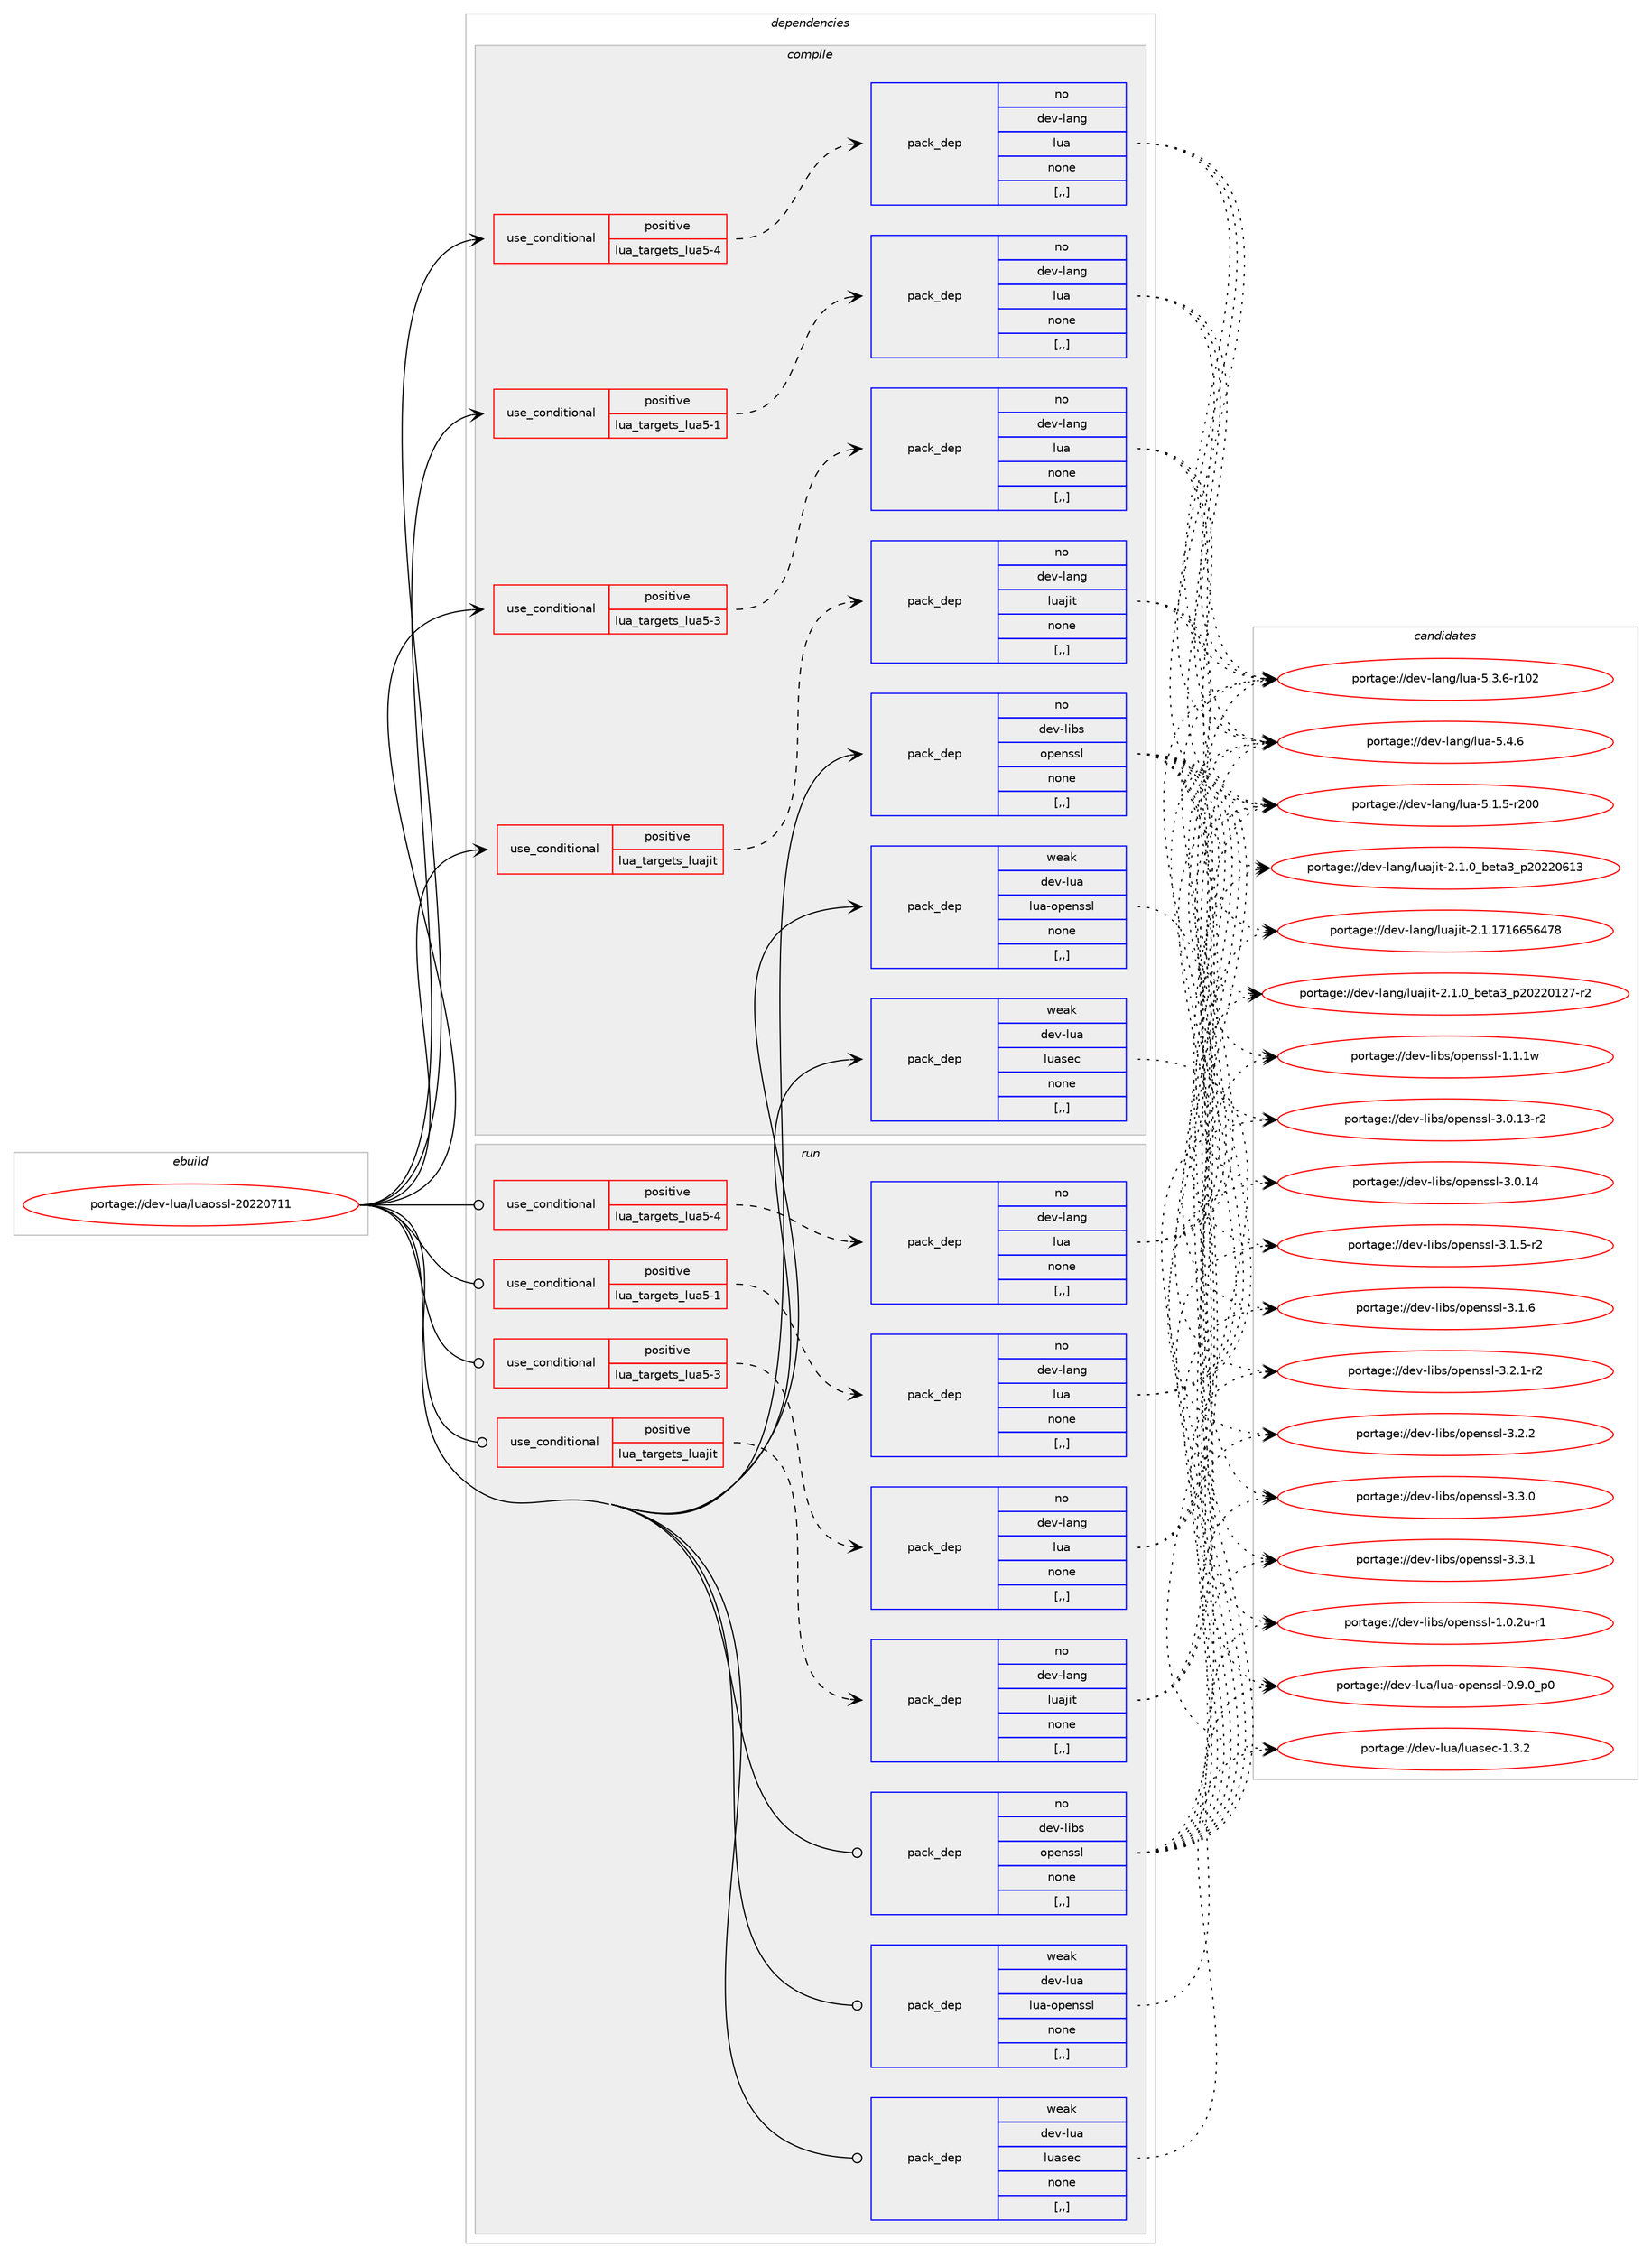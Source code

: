 digraph prolog {

# *************
# Graph options
# *************

newrank=true;
concentrate=true;
compound=true;
graph [rankdir=LR,fontname=Helvetica,fontsize=10,ranksep=1.5];#, ranksep=2.5, nodesep=0.2];
edge  [arrowhead=vee];
node  [fontname=Helvetica,fontsize=10];

# **********
# The ebuild
# **********

subgraph cluster_leftcol {
color=gray;
rank=same;
label=<<i>ebuild</i>>;
id [label="portage://dev-lua/luaossl-20220711", color=red, width=4, href="../dev-lua/luaossl-20220711.svg"];
}

# ****************
# The dependencies
# ****************

subgraph cluster_midcol {
color=gray;
label=<<i>dependencies</i>>;
subgraph cluster_compile {
fillcolor="#eeeeee";
style=filled;
label=<<i>compile</i>>;
subgraph cond28305 {
dependency113618 [label=<<TABLE BORDER="0" CELLBORDER="1" CELLSPACING="0" CELLPADDING="4"><TR><TD ROWSPAN="3" CELLPADDING="10">use_conditional</TD></TR><TR><TD>positive</TD></TR><TR><TD>lua_targets_lua5-1</TD></TR></TABLE>>, shape=none, color=red];
subgraph pack84149 {
dependency113619 [label=<<TABLE BORDER="0" CELLBORDER="1" CELLSPACING="0" CELLPADDING="4" WIDTH="220"><TR><TD ROWSPAN="6" CELLPADDING="30">pack_dep</TD></TR><TR><TD WIDTH="110">no</TD></TR><TR><TD>dev-lang</TD></TR><TR><TD>lua</TD></TR><TR><TD>none</TD></TR><TR><TD>[,,]</TD></TR></TABLE>>, shape=none, color=blue];
}
dependency113618:e -> dependency113619:w [weight=20,style="dashed",arrowhead="vee"];
}
id:e -> dependency113618:w [weight=20,style="solid",arrowhead="vee"];
subgraph cond28306 {
dependency113620 [label=<<TABLE BORDER="0" CELLBORDER="1" CELLSPACING="0" CELLPADDING="4"><TR><TD ROWSPAN="3" CELLPADDING="10">use_conditional</TD></TR><TR><TD>positive</TD></TR><TR><TD>lua_targets_lua5-3</TD></TR></TABLE>>, shape=none, color=red];
subgraph pack84150 {
dependency113621 [label=<<TABLE BORDER="0" CELLBORDER="1" CELLSPACING="0" CELLPADDING="4" WIDTH="220"><TR><TD ROWSPAN="6" CELLPADDING="30">pack_dep</TD></TR><TR><TD WIDTH="110">no</TD></TR><TR><TD>dev-lang</TD></TR><TR><TD>lua</TD></TR><TR><TD>none</TD></TR><TR><TD>[,,]</TD></TR></TABLE>>, shape=none, color=blue];
}
dependency113620:e -> dependency113621:w [weight=20,style="dashed",arrowhead="vee"];
}
id:e -> dependency113620:w [weight=20,style="solid",arrowhead="vee"];
subgraph cond28307 {
dependency113622 [label=<<TABLE BORDER="0" CELLBORDER="1" CELLSPACING="0" CELLPADDING="4"><TR><TD ROWSPAN="3" CELLPADDING="10">use_conditional</TD></TR><TR><TD>positive</TD></TR><TR><TD>lua_targets_lua5-4</TD></TR></TABLE>>, shape=none, color=red];
subgraph pack84151 {
dependency113623 [label=<<TABLE BORDER="0" CELLBORDER="1" CELLSPACING="0" CELLPADDING="4" WIDTH="220"><TR><TD ROWSPAN="6" CELLPADDING="30">pack_dep</TD></TR><TR><TD WIDTH="110">no</TD></TR><TR><TD>dev-lang</TD></TR><TR><TD>lua</TD></TR><TR><TD>none</TD></TR><TR><TD>[,,]</TD></TR></TABLE>>, shape=none, color=blue];
}
dependency113622:e -> dependency113623:w [weight=20,style="dashed",arrowhead="vee"];
}
id:e -> dependency113622:w [weight=20,style="solid",arrowhead="vee"];
subgraph cond28308 {
dependency113624 [label=<<TABLE BORDER="0" CELLBORDER="1" CELLSPACING="0" CELLPADDING="4"><TR><TD ROWSPAN="3" CELLPADDING="10">use_conditional</TD></TR><TR><TD>positive</TD></TR><TR><TD>lua_targets_luajit</TD></TR></TABLE>>, shape=none, color=red];
subgraph pack84152 {
dependency113625 [label=<<TABLE BORDER="0" CELLBORDER="1" CELLSPACING="0" CELLPADDING="4" WIDTH="220"><TR><TD ROWSPAN="6" CELLPADDING="30">pack_dep</TD></TR><TR><TD WIDTH="110">no</TD></TR><TR><TD>dev-lang</TD></TR><TR><TD>luajit</TD></TR><TR><TD>none</TD></TR><TR><TD>[,,]</TD></TR></TABLE>>, shape=none, color=blue];
}
dependency113624:e -> dependency113625:w [weight=20,style="dashed",arrowhead="vee"];
}
id:e -> dependency113624:w [weight=20,style="solid",arrowhead="vee"];
subgraph pack84153 {
dependency113626 [label=<<TABLE BORDER="0" CELLBORDER="1" CELLSPACING="0" CELLPADDING="4" WIDTH="220"><TR><TD ROWSPAN="6" CELLPADDING="30">pack_dep</TD></TR><TR><TD WIDTH="110">no</TD></TR><TR><TD>dev-libs</TD></TR><TR><TD>openssl</TD></TR><TR><TD>none</TD></TR><TR><TD>[,,]</TD></TR></TABLE>>, shape=none, color=blue];
}
id:e -> dependency113626:w [weight=20,style="solid",arrowhead="vee"];
subgraph pack84154 {
dependency113627 [label=<<TABLE BORDER="0" CELLBORDER="1" CELLSPACING="0" CELLPADDING="4" WIDTH="220"><TR><TD ROWSPAN="6" CELLPADDING="30">pack_dep</TD></TR><TR><TD WIDTH="110">weak</TD></TR><TR><TD>dev-lua</TD></TR><TR><TD>lua-openssl</TD></TR><TR><TD>none</TD></TR><TR><TD>[,,]</TD></TR></TABLE>>, shape=none, color=blue];
}
id:e -> dependency113627:w [weight=20,style="solid",arrowhead="vee"];
subgraph pack84155 {
dependency113628 [label=<<TABLE BORDER="0" CELLBORDER="1" CELLSPACING="0" CELLPADDING="4" WIDTH="220"><TR><TD ROWSPAN="6" CELLPADDING="30">pack_dep</TD></TR><TR><TD WIDTH="110">weak</TD></TR><TR><TD>dev-lua</TD></TR><TR><TD>luasec</TD></TR><TR><TD>none</TD></TR><TR><TD>[,,]</TD></TR></TABLE>>, shape=none, color=blue];
}
id:e -> dependency113628:w [weight=20,style="solid",arrowhead="vee"];
}
subgraph cluster_compileandrun {
fillcolor="#eeeeee";
style=filled;
label=<<i>compile and run</i>>;
}
subgraph cluster_run {
fillcolor="#eeeeee";
style=filled;
label=<<i>run</i>>;
subgraph cond28309 {
dependency113629 [label=<<TABLE BORDER="0" CELLBORDER="1" CELLSPACING="0" CELLPADDING="4"><TR><TD ROWSPAN="3" CELLPADDING="10">use_conditional</TD></TR><TR><TD>positive</TD></TR><TR><TD>lua_targets_lua5-1</TD></TR></TABLE>>, shape=none, color=red];
subgraph pack84156 {
dependency113630 [label=<<TABLE BORDER="0" CELLBORDER="1" CELLSPACING="0" CELLPADDING="4" WIDTH="220"><TR><TD ROWSPAN="6" CELLPADDING="30">pack_dep</TD></TR><TR><TD WIDTH="110">no</TD></TR><TR><TD>dev-lang</TD></TR><TR><TD>lua</TD></TR><TR><TD>none</TD></TR><TR><TD>[,,]</TD></TR></TABLE>>, shape=none, color=blue];
}
dependency113629:e -> dependency113630:w [weight=20,style="dashed",arrowhead="vee"];
}
id:e -> dependency113629:w [weight=20,style="solid",arrowhead="odot"];
subgraph cond28310 {
dependency113631 [label=<<TABLE BORDER="0" CELLBORDER="1" CELLSPACING="0" CELLPADDING="4"><TR><TD ROWSPAN="3" CELLPADDING="10">use_conditional</TD></TR><TR><TD>positive</TD></TR><TR><TD>lua_targets_lua5-3</TD></TR></TABLE>>, shape=none, color=red];
subgraph pack84157 {
dependency113632 [label=<<TABLE BORDER="0" CELLBORDER="1" CELLSPACING="0" CELLPADDING="4" WIDTH="220"><TR><TD ROWSPAN="6" CELLPADDING="30">pack_dep</TD></TR><TR><TD WIDTH="110">no</TD></TR><TR><TD>dev-lang</TD></TR><TR><TD>lua</TD></TR><TR><TD>none</TD></TR><TR><TD>[,,]</TD></TR></TABLE>>, shape=none, color=blue];
}
dependency113631:e -> dependency113632:w [weight=20,style="dashed",arrowhead="vee"];
}
id:e -> dependency113631:w [weight=20,style="solid",arrowhead="odot"];
subgraph cond28311 {
dependency113633 [label=<<TABLE BORDER="0" CELLBORDER="1" CELLSPACING="0" CELLPADDING="4"><TR><TD ROWSPAN="3" CELLPADDING="10">use_conditional</TD></TR><TR><TD>positive</TD></TR><TR><TD>lua_targets_lua5-4</TD></TR></TABLE>>, shape=none, color=red];
subgraph pack84158 {
dependency113634 [label=<<TABLE BORDER="0" CELLBORDER="1" CELLSPACING="0" CELLPADDING="4" WIDTH="220"><TR><TD ROWSPAN="6" CELLPADDING="30">pack_dep</TD></TR><TR><TD WIDTH="110">no</TD></TR><TR><TD>dev-lang</TD></TR><TR><TD>lua</TD></TR><TR><TD>none</TD></TR><TR><TD>[,,]</TD></TR></TABLE>>, shape=none, color=blue];
}
dependency113633:e -> dependency113634:w [weight=20,style="dashed",arrowhead="vee"];
}
id:e -> dependency113633:w [weight=20,style="solid",arrowhead="odot"];
subgraph cond28312 {
dependency113635 [label=<<TABLE BORDER="0" CELLBORDER="1" CELLSPACING="0" CELLPADDING="4"><TR><TD ROWSPAN="3" CELLPADDING="10">use_conditional</TD></TR><TR><TD>positive</TD></TR><TR><TD>lua_targets_luajit</TD></TR></TABLE>>, shape=none, color=red];
subgraph pack84159 {
dependency113636 [label=<<TABLE BORDER="0" CELLBORDER="1" CELLSPACING="0" CELLPADDING="4" WIDTH="220"><TR><TD ROWSPAN="6" CELLPADDING="30">pack_dep</TD></TR><TR><TD WIDTH="110">no</TD></TR><TR><TD>dev-lang</TD></TR><TR><TD>luajit</TD></TR><TR><TD>none</TD></TR><TR><TD>[,,]</TD></TR></TABLE>>, shape=none, color=blue];
}
dependency113635:e -> dependency113636:w [weight=20,style="dashed",arrowhead="vee"];
}
id:e -> dependency113635:w [weight=20,style="solid",arrowhead="odot"];
subgraph pack84160 {
dependency113637 [label=<<TABLE BORDER="0" CELLBORDER="1" CELLSPACING="0" CELLPADDING="4" WIDTH="220"><TR><TD ROWSPAN="6" CELLPADDING="30">pack_dep</TD></TR><TR><TD WIDTH="110">no</TD></TR><TR><TD>dev-libs</TD></TR><TR><TD>openssl</TD></TR><TR><TD>none</TD></TR><TR><TD>[,,]</TD></TR></TABLE>>, shape=none, color=blue];
}
id:e -> dependency113637:w [weight=20,style="solid",arrowhead="odot"];
subgraph pack84161 {
dependency113638 [label=<<TABLE BORDER="0" CELLBORDER="1" CELLSPACING="0" CELLPADDING="4" WIDTH="220"><TR><TD ROWSPAN="6" CELLPADDING="30">pack_dep</TD></TR><TR><TD WIDTH="110">weak</TD></TR><TR><TD>dev-lua</TD></TR><TR><TD>lua-openssl</TD></TR><TR><TD>none</TD></TR><TR><TD>[,,]</TD></TR></TABLE>>, shape=none, color=blue];
}
id:e -> dependency113638:w [weight=20,style="solid",arrowhead="odot"];
subgraph pack84162 {
dependency113639 [label=<<TABLE BORDER="0" CELLBORDER="1" CELLSPACING="0" CELLPADDING="4" WIDTH="220"><TR><TD ROWSPAN="6" CELLPADDING="30">pack_dep</TD></TR><TR><TD WIDTH="110">weak</TD></TR><TR><TD>dev-lua</TD></TR><TR><TD>luasec</TD></TR><TR><TD>none</TD></TR><TR><TD>[,,]</TD></TR></TABLE>>, shape=none, color=blue];
}
id:e -> dependency113639:w [weight=20,style="solid",arrowhead="odot"];
}
}

# **************
# The candidates
# **************

subgraph cluster_choices {
rank=same;
color=gray;
label=<<i>candidates</i>>;

subgraph choice84149 {
color=black;
nodesep=1;
choice1001011184510897110103471081179745534649465345114504848 [label="portage://dev-lang/lua-5.1.5-r200", color=red, width=4,href="../dev-lang/lua-5.1.5-r200.svg"];
choice1001011184510897110103471081179745534651465445114494850 [label="portage://dev-lang/lua-5.3.6-r102", color=red, width=4,href="../dev-lang/lua-5.3.6-r102.svg"];
choice10010111845108971101034710811797455346524654 [label="portage://dev-lang/lua-5.4.6", color=red, width=4,href="../dev-lang/lua-5.4.6.svg"];
dependency113619:e -> choice1001011184510897110103471081179745534649465345114504848:w [style=dotted,weight="100"];
dependency113619:e -> choice1001011184510897110103471081179745534651465445114494850:w [style=dotted,weight="100"];
dependency113619:e -> choice10010111845108971101034710811797455346524654:w [style=dotted,weight="100"];
}
subgraph choice84150 {
color=black;
nodesep=1;
choice1001011184510897110103471081179745534649465345114504848 [label="portage://dev-lang/lua-5.1.5-r200", color=red, width=4,href="../dev-lang/lua-5.1.5-r200.svg"];
choice1001011184510897110103471081179745534651465445114494850 [label="portage://dev-lang/lua-5.3.6-r102", color=red, width=4,href="../dev-lang/lua-5.3.6-r102.svg"];
choice10010111845108971101034710811797455346524654 [label="portage://dev-lang/lua-5.4.6", color=red, width=4,href="../dev-lang/lua-5.4.6.svg"];
dependency113621:e -> choice1001011184510897110103471081179745534649465345114504848:w [style=dotted,weight="100"];
dependency113621:e -> choice1001011184510897110103471081179745534651465445114494850:w [style=dotted,weight="100"];
dependency113621:e -> choice10010111845108971101034710811797455346524654:w [style=dotted,weight="100"];
}
subgraph choice84151 {
color=black;
nodesep=1;
choice1001011184510897110103471081179745534649465345114504848 [label="portage://dev-lang/lua-5.1.5-r200", color=red, width=4,href="../dev-lang/lua-5.1.5-r200.svg"];
choice1001011184510897110103471081179745534651465445114494850 [label="portage://dev-lang/lua-5.3.6-r102", color=red, width=4,href="../dev-lang/lua-5.3.6-r102.svg"];
choice10010111845108971101034710811797455346524654 [label="portage://dev-lang/lua-5.4.6", color=red, width=4,href="../dev-lang/lua-5.4.6.svg"];
dependency113623:e -> choice1001011184510897110103471081179745534649465345114504848:w [style=dotted,weight="100"];
dependency113623:e -> choice1001011184510897110103471081179745534651465445114494850:w [style=dotted,weight="100"];
dependency113623:e -> choice10010111845108971101034710811797455346524654:w [style=dotted,weight="100"];
}
subgraph choice84152 {
color=black;
nodesep=1;
choice10010111845108971101034710811797106105116455046494648959810111697519511250485050484950554511450 [label="portage://dev-lang/luajit-2.1.0_beta3_p20220127-r2", color=red, width=4,href="../dev-lang/luajit-2.1.0_beta3_p20220127-r2.svg"];
choice1001011184510897110103471081179710610511645504649464895981011169751951125048505048544951 [label="portage://dev-lang/luajit-2.1.0_beta3_p20220613", color=red, width=4,href="../dev-lang/luajit-2.1.0_beta3_p20220613.svg"];
choice10010111845108971101034710811797106105116455046494649554954545354525556 [label="portage://dev-lang/luajit-2.1.1716656478", color=red, width=4,href="../dev-lang/luajit-2.1.1716656478.svg"];
dependency113625:e -> choice10010111845108971101034710811797106105116455046494648959810111697519511250485050484950554511450:w [style=dotted,weight="100"];
dependency113625:e -> choice1001011184510897110103471081179710610511645504649464895981011169751951125048505048544951:w [style=dotted,weight="100"];
dependency113625:e -> choice10010111845108971101034710811797106105116455046494649554954545354525556:w [style=dotted,weight="100"];
}
subgraph choice84153 {
color=black;
nodesep=1;
choice1001011184510810598115471111121011101151151084549464846501174511449 [label="portage://dev-libs/openssl-1.0.2u-r1", color=red, width=4,href="../dev-libs/openssl-1.0.2u-r1.svg"];
choice100101118451081059811547111112101110115115108454946494649119 [label="portage://dev-libs/openssl-1.1.1w", color=red, width=4,href="../dev-libs/openssl-1.1.1w.svg"];
choice100101118451081059811547111112101110115115108455146484649514511450 [label="portage://dev-libs/openssl-3.0.13-r2", color=red, width=4,href="../dev-libs/openssl-3.0.13-r2.svg"];
choice10010111845108105981154711111210111011511510845514648464952 [label="portage://dev-libs/openssl-3.0.14", color=red, width=4,href="../dev-libs/openssl-3.0.14.svg"];
choice1001011184510810598115471111121011101151151084551464946534511450 [label="portage://dev-libs/openssl-3.1.5-r2", color=red, width=4,href="../dev-libs/openssl-3.1.5-r2.svg"];
choice100101118451081059811547111112101110115115108455146494654 [label="portage://dev-libs/openssl-3.1.6", color=red, width=4,href="../dev-libs/openssl-3.1.6.svg"];
choice1001011184510810598115471111121011101151151084551465046494511450 [label="portage://dev-libs/openssl-3.2.1-r2", color=red, width=4,href="../dev-libs/openssl-3.2.1-r2.svg"];
choice100101118451081059811547111112101110115115108455146504650 [label="portage://dev-libs/openssl-3.2.2", color=red, width=4,href="../dev-libs/openssl-3.2.2.svg"];
choice100101118451081059811547111112101110115115108455146514648 [label="portage://dev-libs/openssl-3.3.0", color=red, width=4,href="../dev-libs/openssl-3.3.0.svg"];
choice100101118451081059811547111112101110115115108455146514649 [label="portage://dev-libs/openssl-3.3.1", color=red, width=4,href="../dev-libs/openssl-3.3.1.svg"];
dependency113626:e -> choice1001011184510810598115471111121011101151151084549464846501174511449:w [style=dotted,weight="100"];
dependency113626:e -> choice100101118451081059811547111112101110115115108454946494649119:w [style=dotted,weight="100"];
dependency113626:e -> choice100101118451081059811547111112101110115115108455146484649514511450:w [style=dotted,weight="100"];
dependency113626:e -> choice10010111845108105981154711111210111011511510845514648464952:w [style=dotted,weight="100"];
dependency113626:e -> choice1001011184510810598115471111121011101151151084551464946534511450:w [style=dotted,weight="100"];
dependency113626:e -> choice100101118451081059811547111112101110115115108455146494654:w [style=dotted,weight="100"];
dependency113626:e -> choice1001011184510810598115471111121011101151151084551465046494511450:w [style=dotted,weight="100"];
dependency113626:e -> choice100101118451081059811547111112101110115115108455146504650:w [style=dotted,weight="100"];
dependency113626:e -> choice100101118451081059811547111112101110115115108455146514648:w [style=dotted,weight="100"];
dependency113626:e -> choice100101118451081059811547111112101110115115108455146514649:w [style=dotted,weight="100"];
}
subgraph choice84154 {
color=black;
nodesep=1;
choice10010111845108117974710811797451111121011101151151084548465746489511248 [label="portage://dev-lua/lua-openssl-0.9.0_p0", color=red, width=4,href="../dev-lua/lua-openssl-0.9.0_p0.svg"];
dependency113627:e -> choice10010111845108117974710811797451111121011101151151084548465746489511248:w [style=dotted,weight="100"];
}
subgraph choice84155 {
color=black;
nodesep=1;
choice1001011184510811797471081179711510199454946514650 [label="portage://dev-lua/luasec-1.3.2", color=red, width=4,href="../dev-lua/luasec-1.3.2.svg"];
dependency113628:e -> choice1001011184510811797471081179711510199454946514650:w [style=dotted,weight="100"];
}
subgraph choice84156 {
color=black;
nodesep=1;
choice1001011184510897110103471081179745534649465345114504848 [label="portage://dev-lang/lua-5.1.5-r200", color=red, width=4,href="../dev-lang/lua-5.1.5-r200.svg"];
choice1001011184510897110103471081179745534651465445114494850 [label="portage://dev-lang/lua-5.3.6-r102", color=red, width=4,href="../dev-lang/lua-5.3.6-r102.svg"];
choice10010111845108971101034710811797455346524654 [label="portage://dev-lang/lua-5.4.6", color=red, width=4,href="../dev-lang/lua-5.4.6.svg"];
dependency113630:e -> choice1001011184510897110103471081179745534649465345114504848:w [style=dotted,weight="100"];
dependency113630:e -> choice1001011184510897110103471081179745534651465445114494850:w [style=dotted,weight="100"];
dependency113630:e -> choice10010111845108971101034710811797455346524654:w [style=dotted,weight="100"];
}
subgraph choice84157 {
color=black;
nodesep=1;
choice1001011184510897110103471081179745534649465345114504848 [label="portage://dev-lang/lua-5.1.5-r200", color=red, width=4,href="../dev-lang/lua-5.1.5-r200.svg"];
choice1001011184510897110103471081179745534651465445114494850 [label="portage://dev-lang/lua-5.3.6-r102", color=red, width=4,href="../dev-lang/lua-5.3.6-r102.svg"];
choice10010111845108971101034710811797455346524654 [label="portage://dev-lang/lua-5.4.6", color=red, width=4,href="../dev-lang/lua-5.4.6.svg"];
dependency113632:e -> choice1001011184510897110103471081179745534649465345114504848:w [style=dotted,weight="100"];
dependency113632:e -> choice1001011184510897110103471081179745534651465445114494850:w [style=dotted,weight="100"];
dependency113632:e -> choice10010111845108971101034710811797455346524654:w [style=dotted,weight="100"];
}
subgraph choice84158 {
color=black;
nodesep=1;
choice1001011184510897110103471081179745534649465345114504848 [label="portage://dev-lang/lua-5.1.5-r200", color=red, width=4,href="../dev-lang/lua-5.1.5-r200.svg"];
choice1001011184510897110103471081179745534651465445114494850 [label="portage://dev-lang/lua-5.3.6-r102", color=red, width=4,href="../dev-lang/lua-5.3.6-r102.svg"];
choice10010111845108971101034710811797455346524654 [label="portage://dev-lang/lua-5.4.6", color=red, width=4,href="../dev-lang/lua-5.4.6.svg"];
dependency113634:e -> choice1001011184510897110103471081179745534649465345114504848:w [style=dotted,weight="100"];
dependency113634:e -> choice1001011184510897110103471081179745534651465445114494850:w [style=dotted,weight="100"];
dependency113634:e -> choice10010111845108971101034710811797455346524654:w [style=dotted,weight="100"];
}
subgraph choice84159 {
color=black;
nodesep=1;
choice10010111845108971101034710811797106105116455046494648959810111697519511250485050484950554511450 [label="portage://dev-lang/luajit-2.1.0_beta3_p20220127-r2", color=red, width=4,href="../dev-lang/luajit-2.1.0_beta3_p20220127-r2.svg"];
choice1001011184510897110103471081179710610511645504649464895981011169751951125048505048544951 [label="portage://dev-lang/luajit-2.1.0_beta3_p20220613", color=red, width=4,href="../dev-lang/luajit-2.1.0_beta3_p20220613.svg"];
choice10010111845108971101034710811797106105116455046494649554954545354525556 [label="portage://dev-lang/luajit-2.1.1716656478", color=red, width=4,href="../dev-lang/luajit-2.1.1716656478.svg"];
dependency113636:e -> choice10010111845108971101034710811797106105116455046494648959810111697519511250485050484950554511450:w [style=dotted,weight="100"];
dependency113636:e -> choice1001011184510897110103471081179710610511645504649464895981011169751951125048505048544951:w [style=dotted,weight="100"];
dependency113636:e -> choice10010111845108971101034710811797106105116455046494649554954545354525556:w [style=dotted,weight="100"];
}
subgraph choice84160 {
color=black;
nodesep=1;
choice1001011184510810598115471111121011101151151084549464846501174511449 [label="portage://dev-libs/openssl-1.0.2u-r1", color=red, width=4,href="../dev-libs/openssl-1.0.2u-r1.svg"];
choice100101118451081059811547111112101110115115108454946494649119 [label="portage://dev-libs/openssl-1.1.1w", color=red, width=4,href="../dev-libs/openssl-1.1.1w.svg"];
choice100101118451081059811547111112101110115115108455146484649514511450 [label="portage://dev-libs/openssl-3.0.13-r2", color=red, width=4,href="../dev-libs/openssl-3.0.13-r2.svg"];
choice10010111845108105981154711111210111011511510845514648464952 [label="portage://dev-libs/openssl-3.0.14", color=red, width=4,href="../dev-libs/openssl-3.0.14.svg"];
choice1001011184510810598115471111121011101151151084551464946534511450 [label="portage://dev-libs/openssl-3.1.5-r2", color=red, width=4,href="../dev-libs/openssl-3.1.5-r2.svg"];
choice100101118451081059811547111112101110115115108455146494654 [label="portage://dev-libs/openssl-3.1.6", color=red, width=4,href="../dev-libs/openssl-3.1.6.svg"];
choice1001011184510810598115471111121011101151151084551465046494511450 [label="portage://dev-libs/openssl-3.2.1-r2", color=red, width=4,href="../dev-libs/openssl-3.2.1-r2.svg"];
choice100101118451081059811547111112101110115115108455146504650 [label="portage://dev-libs/openssl-3.2.2", color=red, width=4,href="../dev-libs/openssl-3.2.2.svg"];
choice100101118451081059811547111112101110115115108455146514648 [label="portage://dev-libs/openssl-3.3.0", color=red, width=4,href="../dev-libs/openssl-3.3.0.svg"];
choice100101118451081059811547111112101110115115108455146514649 [label="portage://dev-libs/openssl-3.3.1", color=red, width=4,href="../dev-libs/openssl-3.3.1.svg"];
dependency113637:e -> choice1001011184510810598115471111121011101151151084549464846501174511449:w [style=dotted,weight="100"];
dependency113637:e -> choice100101118451081059811547111112101110115115108454946494649119:w [style=dotted,weight="100"];
dependency113637:e -> choice100101118451081059811547111112101110115115108455146484649514511450:w [style=dotted,weight="100"];
dependency113637:e -> choice10010111845108105981154711111210111011511510845514648464952:w [style=dotted,weight="100"];
dependency113637:e -> choice1001011184510810598115471111121011101151151084551464946534511450:w [style=dotted,weight="100"];
dependency113637:e -> choice100101118451081059811547111112101110115115108455146494654:w [style=dotted,weight="100"];
dependency113637:e -> choice1001011184510810598115471111121011101151151084551465046494511450:w [style=dotted,weight="100"];
dependency113637:e -> choice100101118451081059811547111112101110115115108455146504650:w [style=dotted,weight="100"];
dependency113637:e -> choice100101118451081059811547111112101110115115108455146514648:w [style=dotted,weight="100"];
dependency113637:e -> choice100101118451081059811547111112101110115115108455146514649:w [style=dotted,weight="100"];
}
subgraph choice84161 {
color=black;
nodesep=1;
choice10010111845108117974710811797451111121011101151151084548465746489511248 [label="portage://dev-lua/lua-openssl-0.9.0_p0", color=red, width=4,href="../dev-lua/lua-openssl-0.9.0_p0.svg"];
dependency113638:e -> choice10010111845108117974710811797451111121011101151151084548465746489511248:w [style=dotted,weight="100"];
}
subgraph choice84162 {
color=black;
nodesep=1;
choice1001011184510811797471081179711510199454946514650 [label="portage://dev-lua/luasec-1.3.2", color=red, width=4,href="../dev-lua/luasec-1.3.2.svg"];
dependency113639:e -> choice1001011184510811797471081179711510199454946514650:w [style=dotted,weight="100"];
}
}

}
